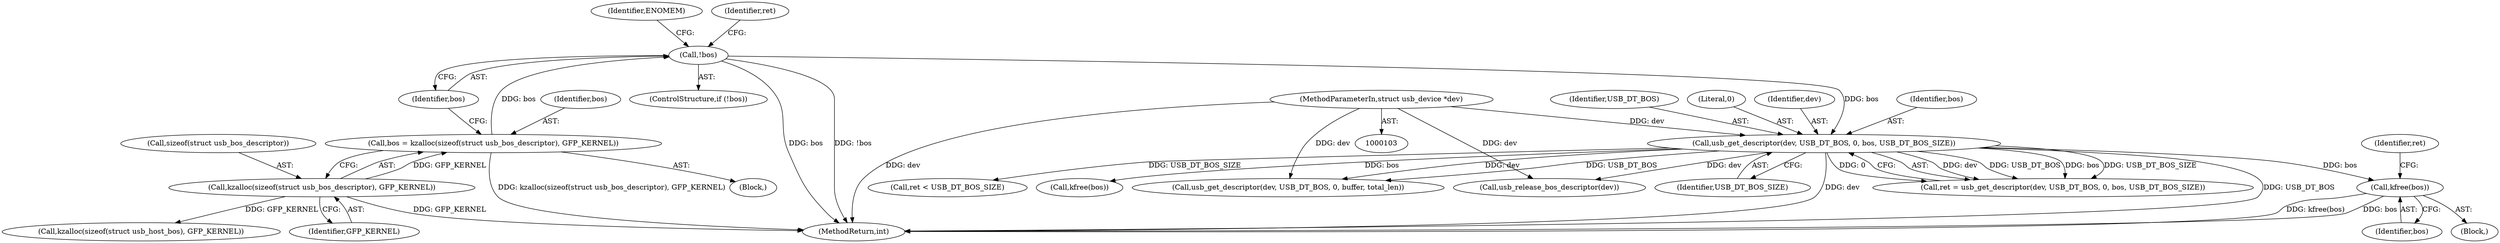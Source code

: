 digraph "0_linux_1c0edc3633b56000e18d82fc241e3995ca18a69e@API" {
"1000157" [label="(Call,kfree(bos))"];
"1000135" [label="(Call,usb_get_descriptor(dev, USB_DT_BOS, 0, bos, USB_DT_BOS_SIZE))"];
"1000104" [label="(MethodParameterIn,struct usb_device *dev)"];
"1000128" [label="(Call,!bos)"];
"1000121" [label="(Call,bos = kzalloc(sizeof(struct usb_bos_descriptor), GFP_KERNEL))"];
"1000123" [label="(Call,kzalloc(sizeof(struct usb_bos_descriptor), GFP_KERNEL))"];
"1000177" [label="(Call,kfree(bos))"];
"1000190" [label="(Call,kzalloc(sizeof(struct usb_host_bos), GFP_KERNEL))"];
"1000121" [label="(Call,bos = kzalloc(sizeof(struct usb_bos_descriptor), GFP_KERNEL))"];
"1000139" [label="(Identifier,bos)"];
"1000140" [label="(Identifier,USB_DT_BOS_SIZE)"];
"1000137" [label="(Identifier,USB_DT_BOS)"];
"1000127" [label="(ControlStructure,if (!bos))"];
"1000379" [label="(Call,usb_release_bos_descriptor(dev))"];
"1000160" [label="(Identifier,ret)"];
"1000157" [label="(Call,kfree(bos))"];
"1000126" [label="(Identifier,GFP_KERNEL)"];
"1000158" [label="(Identifier,bos)"];
"1000128" [label="(Call,!bos)"];
"1000145" [label="(Block,)"];
"1000129" [label="(Identifier,bos)"];
"1000132" [label="(Identifier,ENOMEM)"];
"1000138" [label="(Literal,0)"];
"1000227" [label="(Call,usb_get_descriptor(dev, USB_DT_BOS, 0, buffer, total_len))"];
"1000123" [label="(Call,kzalloc(sizeof(struct usb_bos_descriptor), GFP_KERNEL))"];
"1000136" [label="(Identifier,dev)"];
"1000105" [label="(Block,)"];
"1000124" [label="(Call,sizeof(struct usb_bos_descriptor))"];
"1000133" [label="(Call,ret = usb_get_descriptor(dev, USB_DT_BOS, 0, bos, USB_DT_BOS_SIZE))"];
"1000142" [label="(Call,ret < USB_DT_BOS_SIZE)"];
"1000104" [label="(MethodParameterIn,struct usb_device *dev)"];
"1000383" [label="(MethodReturn,int)"];
"1000135" [label="(Call,usb_get_descriptor(dev, USB_DT_BOS, 0, bos, USB_DT_BOS_SIZE))"];
"1000122" [label="(Identifier,bos)"];
"1000134" [label="(Identifier,ret)"];
"1000157" -> "1000145"  [label="AST: "];
"1000157" -> "1000158"  [label="CFG: "];
"1000158" -> "1000157"  [label="AST: "];
"1000160" -> "1000157"  [label="CFG: "];
"1000157" -> "1000383"  [label="DDG: kfree(bos)"];
"1000157" -> "1000383"  [label="DDG: bos"];
"1000135" -> "1000157"  [label="DDG: bos"];
"1000135" -> "1000133"  [label="AST: "];
"1000135" -> "1000140"  [label="CFG: "];
"1000136" -> "1000135"  [label="AST: "];
"1000137" -> "1000135"  [label="AST: "];
"1000138" -> "1000135"  [label="AST: "];
"1000139" -> "1000135"  [label="AST: "];
"1000140" -> "1000135"  [label="AST: "];
"1000133" -> "1000135"  [label="CFG: "];
"1000135" -> "1000383"  [label="DDG: dev"];
"1000135" -> "1000383"  [label="DDG: USB_DT_BOS"];
"1000135" -> "1000133"  [label="DDG: dev"];
"1000135" -> "1000133"  [label="DDG: USB_DT_BOS"];
"1000135" -> "1000133"  [label="DDG: bos"];
"1000135" -> "1000133"  [label="DDG: USB_DT_BOS_SIZE"];
"1000135" -> "1000133"  [label="DDG: 0"];
"1000104" -> "1000135"  [label="DDG: dev"];
"1000128" -> "1000135"  [label="DDG: bos"];
"1000135" -> "1000142"  [label="DDG: USB_DT_BOS_SIZE"];
"1000135" -> "1000177"  [label="DDG: bos"];
"1000135" -> "1000227"  [label="DDG: dev"];
"1000135" -> "1000227"  [label="DDG: USB_DT_BOS"];
"1000135" -> "1000379"  [label="DDG: dev"];
"1000104" -> "1000103"  [label="AST: "];
"1000104" -> "1000383"  [label="DDG: dev"];
"1000104" -> "1000227"  [label="DDG: dev"];
"1000104" -> "1000379"  [label="DDG: dev"];
"1000128" -> "1000127"  [label="AST: "];
"1000128" -> "1000129"  [label="CFG: "];
"1000129" -> "1000128"  [label="AST: "];
"1000132" -> "1000128"  [label="CFG: "];
"1000134" -> "1000128"  [label="CFG: "];
"1000128" -> "1000383"  [label="DDG: bos"];
"1000128" -> "1000383"  [label="DDG: !bos"];
"1000121" -> "1000128"  [label="DDG: bos"];
"1000121" -> "1000105"  [label="AST: "];
"1000121" -> "1000123"  [label="CFG: "];
"1000122" -> "1000121"  [label="AST: "];
"1000123" -> "1000121"  [label="AST: "];
"1000129" -> "1000121"  [label="CFG: "];
"1000121" -> "1000383"  [label="DDG: kzalloc(sizeof(struct usb_bos_descriptor), GFP_KERNEL)"];
"1000123" -> "1000121"  [label="DDG: GFP_KERNEL"];
"1000123" -> "1000126"  [label="CFG: "];
"1000124" -> "1000123"  [label="AST: "];
"1000126" -> "1000123"  [label="AST: "];
"1000123" -> "1000383"  [label="DDG: GFP_KERNEL"];
"1000123" -> "1000190"  [label="DDG: GFP_KERNEL"];
}
